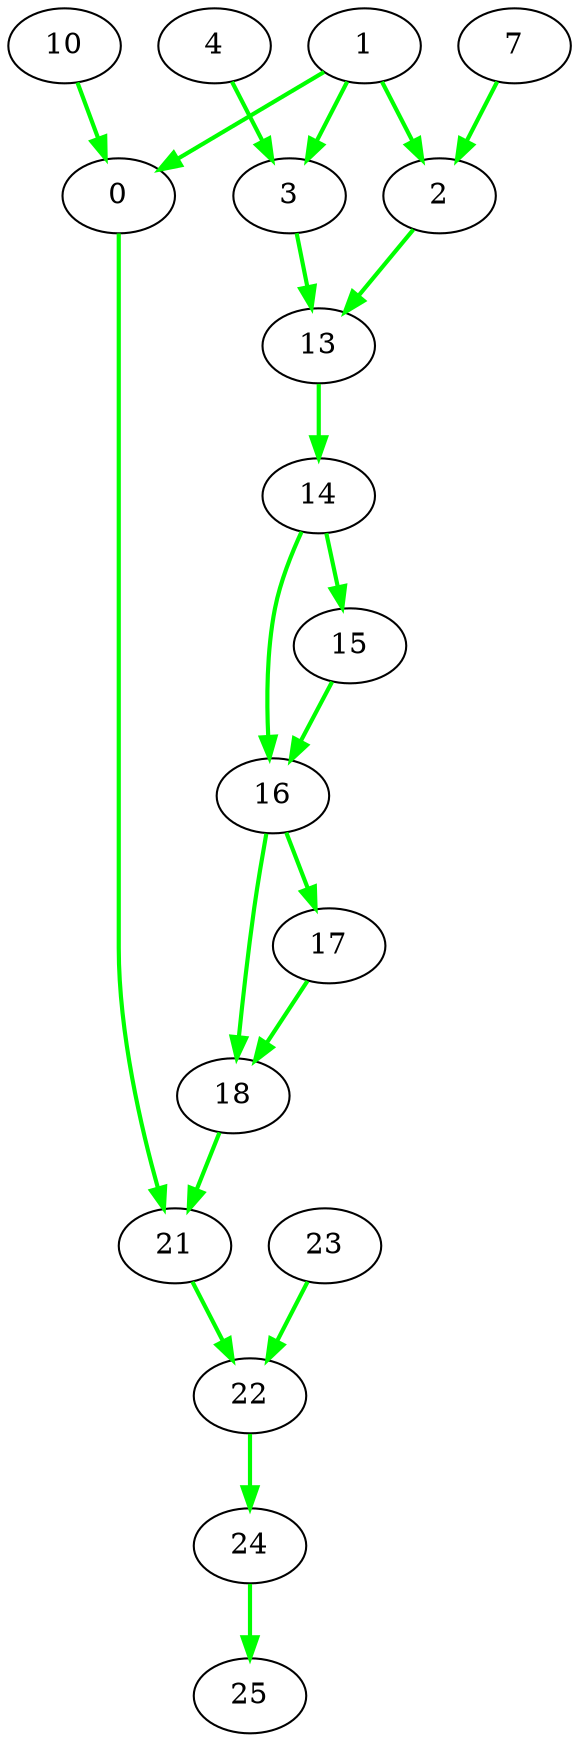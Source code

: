 digraph {
  0 [label="0", color=black];
  1 -> 0 [label="", color=green, penwidth=2];
  10 -> 0 [label="", color=green, penwidth=2];
  7 [label="7", color=black];
  14 [label="14", color=black];
  13 -> 14 [label="", color=green, penwidth=2];
  21 [label="21", color=black];
  18 -> 21 [label="", color=green, penwidth=2];
  0 -> 21 [label="", color=green, penwidth=2];
  2 [label="2", color=black];
  1 -> 2 [label="", color=green, penwidth=2];
  7 -> 2 [label="", color=green, penwidth=2];
  16 [label="16", color=black];
  14 -> 16 [label="", color=green, penwidth=2];
  15 -> 16 [label="", color=green, penwidth=2];
  23 [label="23", color=black];
  4 [label="4", color=black];
  18 [label="18", color=black];
  16 -> 18 [label="", color=green, penwidth=2];
  17 -> 18 [label="", color=green, penwidth=2];
  25 [label="25", color=black];
  24 -> 25 [label="", color=green, penwidth=2];
  13 [label="13", color=black];
  3 -> 13 [label="", color=green, penwidth=2];
  2 -> 13 [label="", color=green, penwidth=2];
  1 [label="1", color=black];
  15 [label="15", color=black];
  14 -> 15 [label="", color=green, penwidth=2];
  22 [label="22", color=black];
  21 -> 22 [label="", color=green, penwidth=2];
  23 -> 22 [label="", color=green, penwidth=2];
  3 [label="3", color=black];
  1 -> 3 [label="", color=green, penwidth=2];
  4 -> 3 [label="", color=green, penwidth=2];
  10 [label="10", color=black];
  17 [label="17", color=black];
  16 -> 17 [label="", color=green, penwidth=2];
  24 [label="24", color=black];
  22 -> 24 [label="", color=green, penwidth=2];
}

